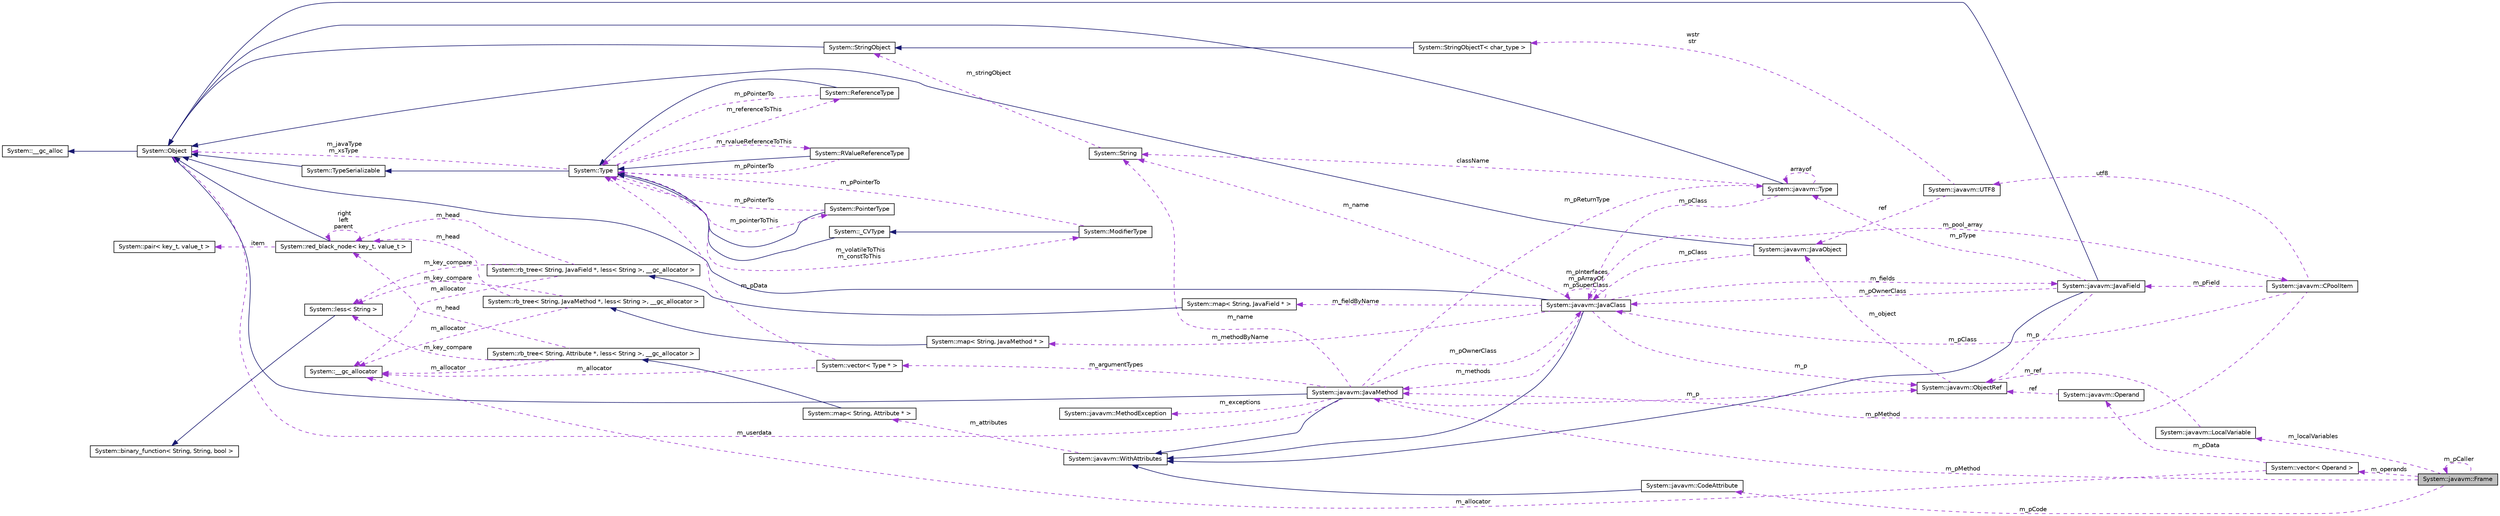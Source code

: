 digraph G
{
  edge [fontname="Helvetica",fontsize="10",labelfontname="Helvetica",labelfontsize="10"];
  node [fontname="Helvetica",fontsize="10",shape=record];
  rankdir="LR";
  Node1 [label="System::javavm::Frame",height=0.2,width=0.4,color="black", fillcolor="grey75", style="filled" fontcolor="black"];
  Node1 -> Node1 [dir="back",color="darkorchid3",fontsize="10",style="dashed",label=" m_pCaller" ,fontname="Helvetica"];
  Node2 -> Node1 [dir="back",color="darkorchid3",fontsize="10",style="dashed",label=" m_pMethod" ,fontname="Helvetica"];
  Node2 [label="System::javavm::JavaMethod",height=0.2,width=0.4,color="black", fillcolor="white", style="filled",URL="$class_system_1_1javavm_1_1_java_method.html"];
  Node3 -> Node2 [dir="back",color="midnightblue",fontsize="10",style="solid",fontname="Helvetica"];
  Node3 [label="System::Object",height=0.2,width=0.4,color="black", fillcolor="white", style="filled",URL="$class_system_1_1_object.html"];
  Node4 -> Node3 [dir="back",color="midnightblue",fontsize="10",style="solid",fontname="Helvetica"];
  Node4 [label="System::__gc_alloc",height=0.2,width=0.4,color="black", fillcolor="white", style="filled",URL="$class_system_1_1____gc__alloc.html"];
  Node5 -> Node2 [dir="back",color="midnightblue",fontsize="10",style="solid",fontname="Helvetica"];
  Node5 [label="System::javavm::WithAttributes",height=0.2,width=0.4,color="black", fillcolor="white", style="filled",URL="$class_system_1_1javavm_1_1_with_attributes.html"];
  Node6 -> Node5 [dir="back",color="darkorchid3",fontsize="10",style="dashed",label=" m_attributes" ,fontname="Helvetica"];
  Node6 [label="System::map\< String, Attribute * \>",height=0.2,width=0.4,color="black", fillcolor="white", style="filled",URL="$class_system_1_1map.html"];
  Node7 -> Node6 [dir="back",color="midnightblue",fontsize="10",style="solid",fontname="Helvetica"];
  Node7 [label="System::rb_tree\< String, Attribute *, less\< String \>, __gc_allocator \>",height=0.2,width=0.4,color="black", fillcolor="white", style="filled",URL="$class_system_1_1rb__tree.html"];
  Node8 -> Node7 [dir="back",color="darkorchid3",fontsize="10",style="dashed",label=" m_allocator" ,fontname="Helvetica"];
  Node8 [label="System::__gc_allocator",height=0.2,width=0.4,color="black", fillcolor="white", style="filled",URL="$class_system_1_1____gc__allocator.html"];
  Node9 -> Node7 [dir="back",color="darkorchid3",fontsize="10",style="dashed",label=" m_key_compare" ,fontname="Helvetica"];
  Node9 [label="System::less\< String \>",height=0.2,width=0.4,color="black", fillcolor="white", style="filled",URL="$class_system_1_1less_3_01_string_01_4.html"];
  Node10 -> Node9 [dir="back",color="midnightblue",fontsize="10",style="solid",fontname="Helvetica"];
  Node10 [label="System::binary_function\< String, String, bool \>",height=0.2,width=0.4,color="black", fillcolor="white", style="filled",URL="$class_system_1_1binary__function.html"];
  Node11 -> Node7 [dir="back",color="darkorchid3",fontsize="10",style="dashed",label=" m_head" ,fontname="Helvetica"];
  Node11 [label="System::red_black_node\< key_t, value_t \>",height=0.2,width=0.4,color="black", fillcolor="white", style="filled",URL="$class_system_1_1red__black__node.html"];
  Node3 -> Node11 [dir="back",color="midnightblue",fontsize="10",style="solid",fontname="Helvetica"];
  Node11 -> Node11 [dir="back",color="darkorchid3",fontsize="10",style="dashed",label=" right\nleft\nparent" ,fontname="Helvetica"];
  Node12 -> Node11 [dir="back",color="darkorchid3",fontsize="10",style="dashed",label=" item" ,fontname="Helvetica"];
  Node12 [label="System::pair\< key_t, value_t \>",height=0.2,width=0.4,color="black", fillcolor="white", style="filled",URL="$class_system_1_1pair.html"];
  Node13 -> Node2 [dir="back",color="darkorchid3",fontsize="10",style="dashed",label=" m_p" ,fontname="Helvetica"];
  Node13 [label="System::javavm::ObjectRef",height=0.2,width=0.4,color="black", fillcolor="white", style="filled",URL="$class_system_1_1javavm_1_1_object_ref.html"];
  Node14 -> Node13 [dir="back",color="darkorchid3",fontsize="10",style="dashed",label=" m_object" ,fontname="Helvetica"];
  Node14 [label="System::javavm::JavaObject",height=0.2,width=0.4,color="black", fillcolor="white", style="filled",URL="$class_system_1_1javavm_1_1_java_object.html"];
  Node3 -> Node14 [dir="back",color="midnightblue",fontsize="10",style="solid",fontname="Helvetica"];
  Node15 -> Node14 [dir="back",color="darkorchid3",fontsize="10",style="dashed",label=" m_pClass" ,fontname="Helvetica"];
  Node15 [label="System::javavm::JavaClass",height=0.2,width=0.4,color="black", fillcolor="white", style="filled",URL="$class_system_1_1javavm_1_1_java_class.html"];
  Node3 -> Node15 [dir="back",color="midnightblue",fontsize="10",style="solid",fontname="Helvetica"];
  Node5 -> Node15 [dir="back",color="midnightblue",fontsize="10",style="solid",fontname="Helvetica"];
  Node13 -> Node15 [dir="back",color="darkorchid3",fontsize="10",style="dashed",label=" m_p" ,fontname="Helvetica"];
  Node16 -> Node15 [dir="back",color="darkorchid3",fontsize="10",style="dashed",label=" m_methodByName" ,fontname="Helvetica"];
  Node16 [label="System::map\< String, JavaMethod * \>",height=0.2,width=0.4,color="black", fillcolor="white", style="filled",URL="$class_system_1_1map.html"];
  Node17 -> Node16 [dir="back",color="midnightblue",fontsize="10",style="solid",fontname="Helvetica"];
  Node17 [label="System::rb_tree\< String, JavaMethod *, less\< String \>, __gc_allocator \>",height=0.2,width=0.4,color="black", fillcolor="white", style="filled",URL="$class_system_1_1rb__tree.html"];
  Node8 -> Node17 [dir="back",color="darkorchid3",fontsize="10",style="dashed",label=" m_allocator" ,fontname="Helvetica"];
  Node9 -> Node17 [dir="back",color="darkorchid3",fontsize="10",style="dashed",label=" m_key_compare" ,fontname="Helvetica"];
  Node11 -> Node17 [dir="back",color="darkorchid3",fontsize="10",style="dashed",label=" m_head" ,fontname="Helvetica"];
  Node2 -> Node15 [dir="back",color="darkorchid3",fontsize="10",style="dashed",label=" m_methods" ,fontname="Helvetica"];
  Node15 -> Node15 [dir="back",color="darkorchid3",fontsize="10",style="dashed",label=" m_pInterfaces\nm_pArrayOf\nm_pSuperClass" ,fontname="Helvetica"];
  Node18 -> Node15 [dir="back",color="darkorchid3",fontsize="10",style="dashed",label=" m_pool_array" ,fontname="Helvetica"];
  Node18 [label="System::javavm::CPoolItem",height=0.2,width=0.4,color="black", fillcolor="white", style="filled",URL="$class_system_1_1javavm_1_1_c_pool_item.html"];
  Node2 -> Node18 [dir="back",color="darkorchid3",fontsize="10",style="dashed",label=" m_pMethod" ,fontname="Helvetica"];
  Node19 -> Node18 [dir="back",color="darkorchid3",fontsize="10",style="dashed",label=" utf8" ,fontname="Helvetica"];
  Node19 [label="System::javavm::UTF8",height=0.2,width=0.4,color="black", fillcolor="white", style="filled",URL="$struct_system_1_1javavm_1_1_u_t_f8.html"];
  Node14 -> Node19 [dir="back",color="darkorchid3",fontsize="10",style="dashed",label=" ref" ,fontname="Helvetica"];
  Node20 -> Node19 [dir="back",color="darkorchid3",fontsize="10",style="dashed",label=" wstr\nstr" ,fontname="Helvetica"];
  Node20 [label="System::StringObjectT\< char_type \>",height=0.2,width=0.4,color="black", fillcolor="white", style="filled",URL="$class_system_1_1_string_object_t.html"];
  Node21 -> Node20 [dir="back",color="midnightblue",fontsize="10",style="solid",fontname="Helvetica"];
  Node21 [label="System::StringObject",height=0.2,width=0.4,color="black", fillcolor="white", style="filled",URL="$class_system_1_1_string_object.html"];
  Node3 -> Node21 [dir="back",color="midnightblue",fontsize="10",style="solid",fontname="Helvetica"];
  Node15 -> Node18 [dir="back",color="darkorchid3",fontsize="10",style="dashed",label=" m_pClass" ,fontname="Helvetica"];
  Node22 -> Node18 [dir="back",color="darkorchid3",fontsize="10",style="dashed",label=" m_pField" ,fontname="Helvetica"];
  Node22 [label="System::javavm::JavaField",height=0.2,width=0.4,color="black", fillcolor="white", style="filled",URL="$class_system_1_1javavm_1_1_java_field.html"];
  Node3 -> Node22 [dir="back",color="midnightblue",fontsize="10",style="solid",fontname="Helvetica"];
  Node5 -> Node22 [dir="back",color="midnightblue",fontsize="10",style="solid",fontname="Helvetica"];
  Node13 -> Node22 [dir="back",color="darkorchid3",fontsize="10",style="dashed",label=" m_p" ,fontname="Helvetica"];
  Node23 -> Node22 [dir="back",color="darkorchid3",fontsize="10",style="dashed",label=" m_pType" ,fontname="Helvetica"];
  Node23 [label="System::javavm::Type",height=0.2,width=0.4,color="black", fillcolor="white", style="filled",URL="$class_system_1_1javavm_1_1_type.html"];
  Node3 -> Node23 [dir="back",color="midnightblue",fontsize="10",style="solid",fontname="Helvetica"];
  Node23 -> Node23 [dir="back",color="darkorchid3",fontsize="10",style="dashed",label=" arrayof" ,fontname="Helvetica"];
  Node15 -> Node23 [dir="back",color="darkorchid3",fontsize="10",style="dashed",label=" m_pClass" ,fontname="Helvetica"];
  Node24 -> Node23 [dir="back",color="darkorchid3",fontsize="10",style="dashed",label=" className" ,fontname="Helvetica"];
  Node24 [label="System::String",height=0.2,width=0.4,color="black", fillcolor="white", style="filled",URL="$class_system_1_1_string.html"];
  Node21 -> Node24 [dir="back",color="darkorchid3",fontsize="10",style="dashed",label=" m_stringObject" ,fontname="Helvetica"];
  Node15 -> Node22 [dir="back",color="darkorchid3",fontsize="10",style="dashed",label=" m_pOwnerClass" ,fontname="Helvetica"];
  Node25 -> Node15 [dir="back",color="darkorchid3",fontsize="10",style="dashed",label=" m_fieldByName" ,fontname="Helvetica"];
  Node25 [label="System::map\< String, JavaField * \>",height=0.2,width=0.4,color="black", fillcolor="white", style="filled",URL="$class_system_1_1map.html"];
  Node26 -> Node25 [dir="back",color="midnightblue",fontsize="10",style="solid",fontname="Helvetica"];
  Node26 [label="System::rb_tree\< String, JavaField *, less\< String \>, __gc_allocator \>",height=0.2,width=0.4,color="black", fillcolor="white", style="filled",URL="$class_system_1_1rb__tree.html"];
  Node8 -> Node26 [dir="back",color="darkorchid3",fontsize="10",style="dashed",label=" m_allocator" ,fontname="Helvetica"];
  Node9 -> Node26 [dir="back",color="darkorchid3",fontsize="10",style="dashed",label=" m_key_compare" ,fontname="Helvetica"];
  Node11 -> Node26 [dir="back",color="darkorchid3",fontsize="10",style="dashed",label=" m_head" ,fontname="Helvetica"];
  Node24 -> Node15 [dir="back",color="darkorchid3",fontsize="10",style="dashed",label=" m_name" ,fontname="Helvetica"];
  Node22 -> Node15 [dir="back",color="darkorchid3",fontsize="10",style="dashed",label=" m_fields" ,fontname="Helvetica"];
  Node23 -> Node2 [dir="back",color="darkorchid3",fontsize="10",style="dashed",label=" m_pReturnType" ,fontname="Helvetica"];
  Node15 -> Node2 [dir="back",color="darkorchid3",fontsize="10",style="dashed",label=" m_pOwnerClass" ,fontname="Helvetica"];
  Node24 -> Node2 [dir="back",color="darkorchid3",fontsize="10",style="dashed",label=" m_name" ,fontname="Helvetica"];
  Node3 -> Node2 [dir="back",color="darkorchid3",fontsize="10",style="dashed",label=" m_userdata" ,fontname="Helvetica"];
  Node27 -> Node2 [dir="back",color="darkorchid3",fontsize="10",style="dashed",label=" m_exceptions" ,fontname="Helvetica"];
  Node27 [label="System::javavm::MethodException",height=0.2,width=0.4,color="black", fillcolor="white", style="filled",URL="$class_system_1_1javavm_1_1_method_exception.html"];
  Node28 -> Node2 [dir="back",color="darkorchid3",fontsize="10",style="dashed",label=" m_argumentTypes" ,fontname="Helvetica"];
  Node28 [label="System::vector\< Type * \>",height=0.2,width=0.4,color="black", fillcolor="white", style="filled",URL="$class_system_1_1vector.html"];
  Node29 -> Node28 [dir="back",color="darkorchid3",fontsize="10",style="dashed",label=" m_pData" ,fontname="Helvetica"];
  Node29 [label="System::Type",height=0.2,width=0.4,color="black", fillcolor="white", style="filled",URL="$class_system_1_1_type.html"];
  Node30 -> Node29 [dir="back",color="midnightblue",fontsize="10",style="solid",fontname="Helvetica"];
  Node30 [label="System::TypeSerializable",height=0.2,width=0.4,color="black", fillcolor="white", style="filled",URL="$class_system_1_1_type_serializable.html"];
  Node3 -> Node30 [dir="back",color="midnightblue",fontsize="10",style="solid",fontname="Helvetica"];
  Node31 -> Node29 [dir="back",color="darkorchid3",fontsize="10",style="dashed",label=" m_pointerToThis" ,fontname="Helvetica"];
  Node31 [label="System::PointerType",height=0.2,width=0.4,color="black", fillcolor="white", style="filled",URL="$class_system_1_1_pointer_type.html"];
  Node29 -> Node31 [dir="back",color="midnightblue",fontsize="10",style="solid",fontname="Helvetica"];
  Node29 -> Node31 [dir="back",color="darkorchid3",fontsize="10",style="dashed",label=" m_pPointerTo" ,fontname="Helvetica"];
  Node32 -> Node29 [dir="back",color="darkorchid3",fontsize="10",style="dashed",label=" m_referenceToThis" ,fontname="Helvetica"];
  Node32 [label="System::ReferenceType",height=0.2,width=0.4,color="black", fillcolor="white", style="filled",URL="$class_system_1_1_reference_type.html"];
  Node29 -> Node32 [dir="back",color="midnightblue",fontsize="10",style="solid",fontname="Helvetica"];
  Node29 -> Node32 [dir="back",color="darkorchid3",fontsize="10",style="dashed",label=" m_pPointerTo" ,fontname="Helvetica"];
  Node33 -> Node29 [dir="back",color="darkorchid3",fontsize="10",style="dashed",label=" m_rvalueReferenceToThis" ,fontname="Helvetica"];
  Node33 [label="System::RValueReferenceType",height=0.2,width=0.4,color="black", fillcolor="white", style="filled",URL="$class_system_1_1_r_value_reference_type.html"];
  Node29 -> Node33 [dir="back",color="midnightblue",fontsize="10",style="solid",fontname="Helvetica"];
  Node29 -> Node33 [dir="back",color="darkorchid3",fontsize="10",style="dashed",label=" m_pPointerTo" ,fontname="Helvetica"];
  Node34 -> Node29 [dir="back",color="darkorchid3",fontsize="10",style="dashed",label=" m_volatileToThis\nm_constToThis" ,fontname="Helvetica"];
  Node34 [label="System::ModifierType",height=0.2,width=0.4,color="black", fillcolor="white", style="filled",URL="$class_system_1_1_modifier_type.html"];
  Node35 -> Node34 [dir="back",color="midnightblue",fontsize="10",style="solid",fontname="Helvetica"];
  Node35 [label="System::_CVType",height=0.2,width=0.4,color="black", fillcolor="white", style="filled",URL="$class_system_1_1___c_v_type.html"];
  Node29 -> Node35 [dir="back",color="midnightblue",fontsize="10",style="solid",fontname="Helvetica"];
  Node29 -> Node34 [dir="back",color="darkorchid3",fontsize="10",style="dashed",label=" m_pPointerTo" ,fontname="Helvetica"];
  Node3 -> Node29 [dir="back",color="darkorchid3",fontsize="10",style="dashed",label=" m_javaType\nm_xsType" ,fontname="Helvetica"];
  Node8 -> Node28 [dir="back",color="darkorchid3",fontsize="10",style="dashed",label=" m_allocator" ,fontname="Helvetica"];
  Node36 -> Node1 [dir="back",color="darkorchid3",fontsize="10",style="dashed",label=" m_localVariables" ,fontname="Helvetica"];
  Node36 [label="System::javavm::LocalVariable",height=0.2,width=0.4,color="black", fillcolor="white", style="filled",URL="$class_system_1_1javavm_1_1_local_variable.html"];
  Node13 -> Node36 [dir="back",color="darkorchid3",fontsize="10",style="dashed",label=" m_ref" ,fontname="Helvetica"];
  Node37 -> Node1 [dir="back",color="darkorchid3",fontsize="10",style="dashed",label=" m_pCode" ,fontname="Helvetica"];
  Node37 [label="System::javavm::CodeAttribute",height=0.2,width=0.4,color="black", fillcolor="white", style="filled",URL="$class_system_1_1javavm_1_1_code_attribute.html"];
  Node5 -> Node37 [dir="back",color="midnightblue",fontsize="10",style="solid",fontname="Helvetica"];
  Node38 -> Node1 [dir="back",color="darkorchid3",fontsize="10",style="dashed",label=" m_operands" ,fontname="Helvetica"];
  Node38 [label="System::vector\< Operand \>",height=0.2,width=0.4,color="black", fillcolor="white", style="filled",URL="$class_system_1_1vector.html"];
  Node8 -> Node38 [dir="back",color="darkorchid3",fontsize="10",style="dashed",label=" m_allocator" ,fontname="Helvetica"];
  Node39 -> Node38 [dir="back",color="darkorchid3",fontsize="10",style="dashed",label=" m_pData" ,fontname="Helvetica"];
  Node39 [label="System::javavm::Operand",height=0.2,width=0.4,color="black", fillcolor="white", style="filled",URL="$class_system_1_1javavm_1_1_operand.html"];
  Node13 -> Node39 [dir="back",color="darkorchid3",fontsize="10",style="dashed",label=" ref" ,fontname="Helvetica"];
}
